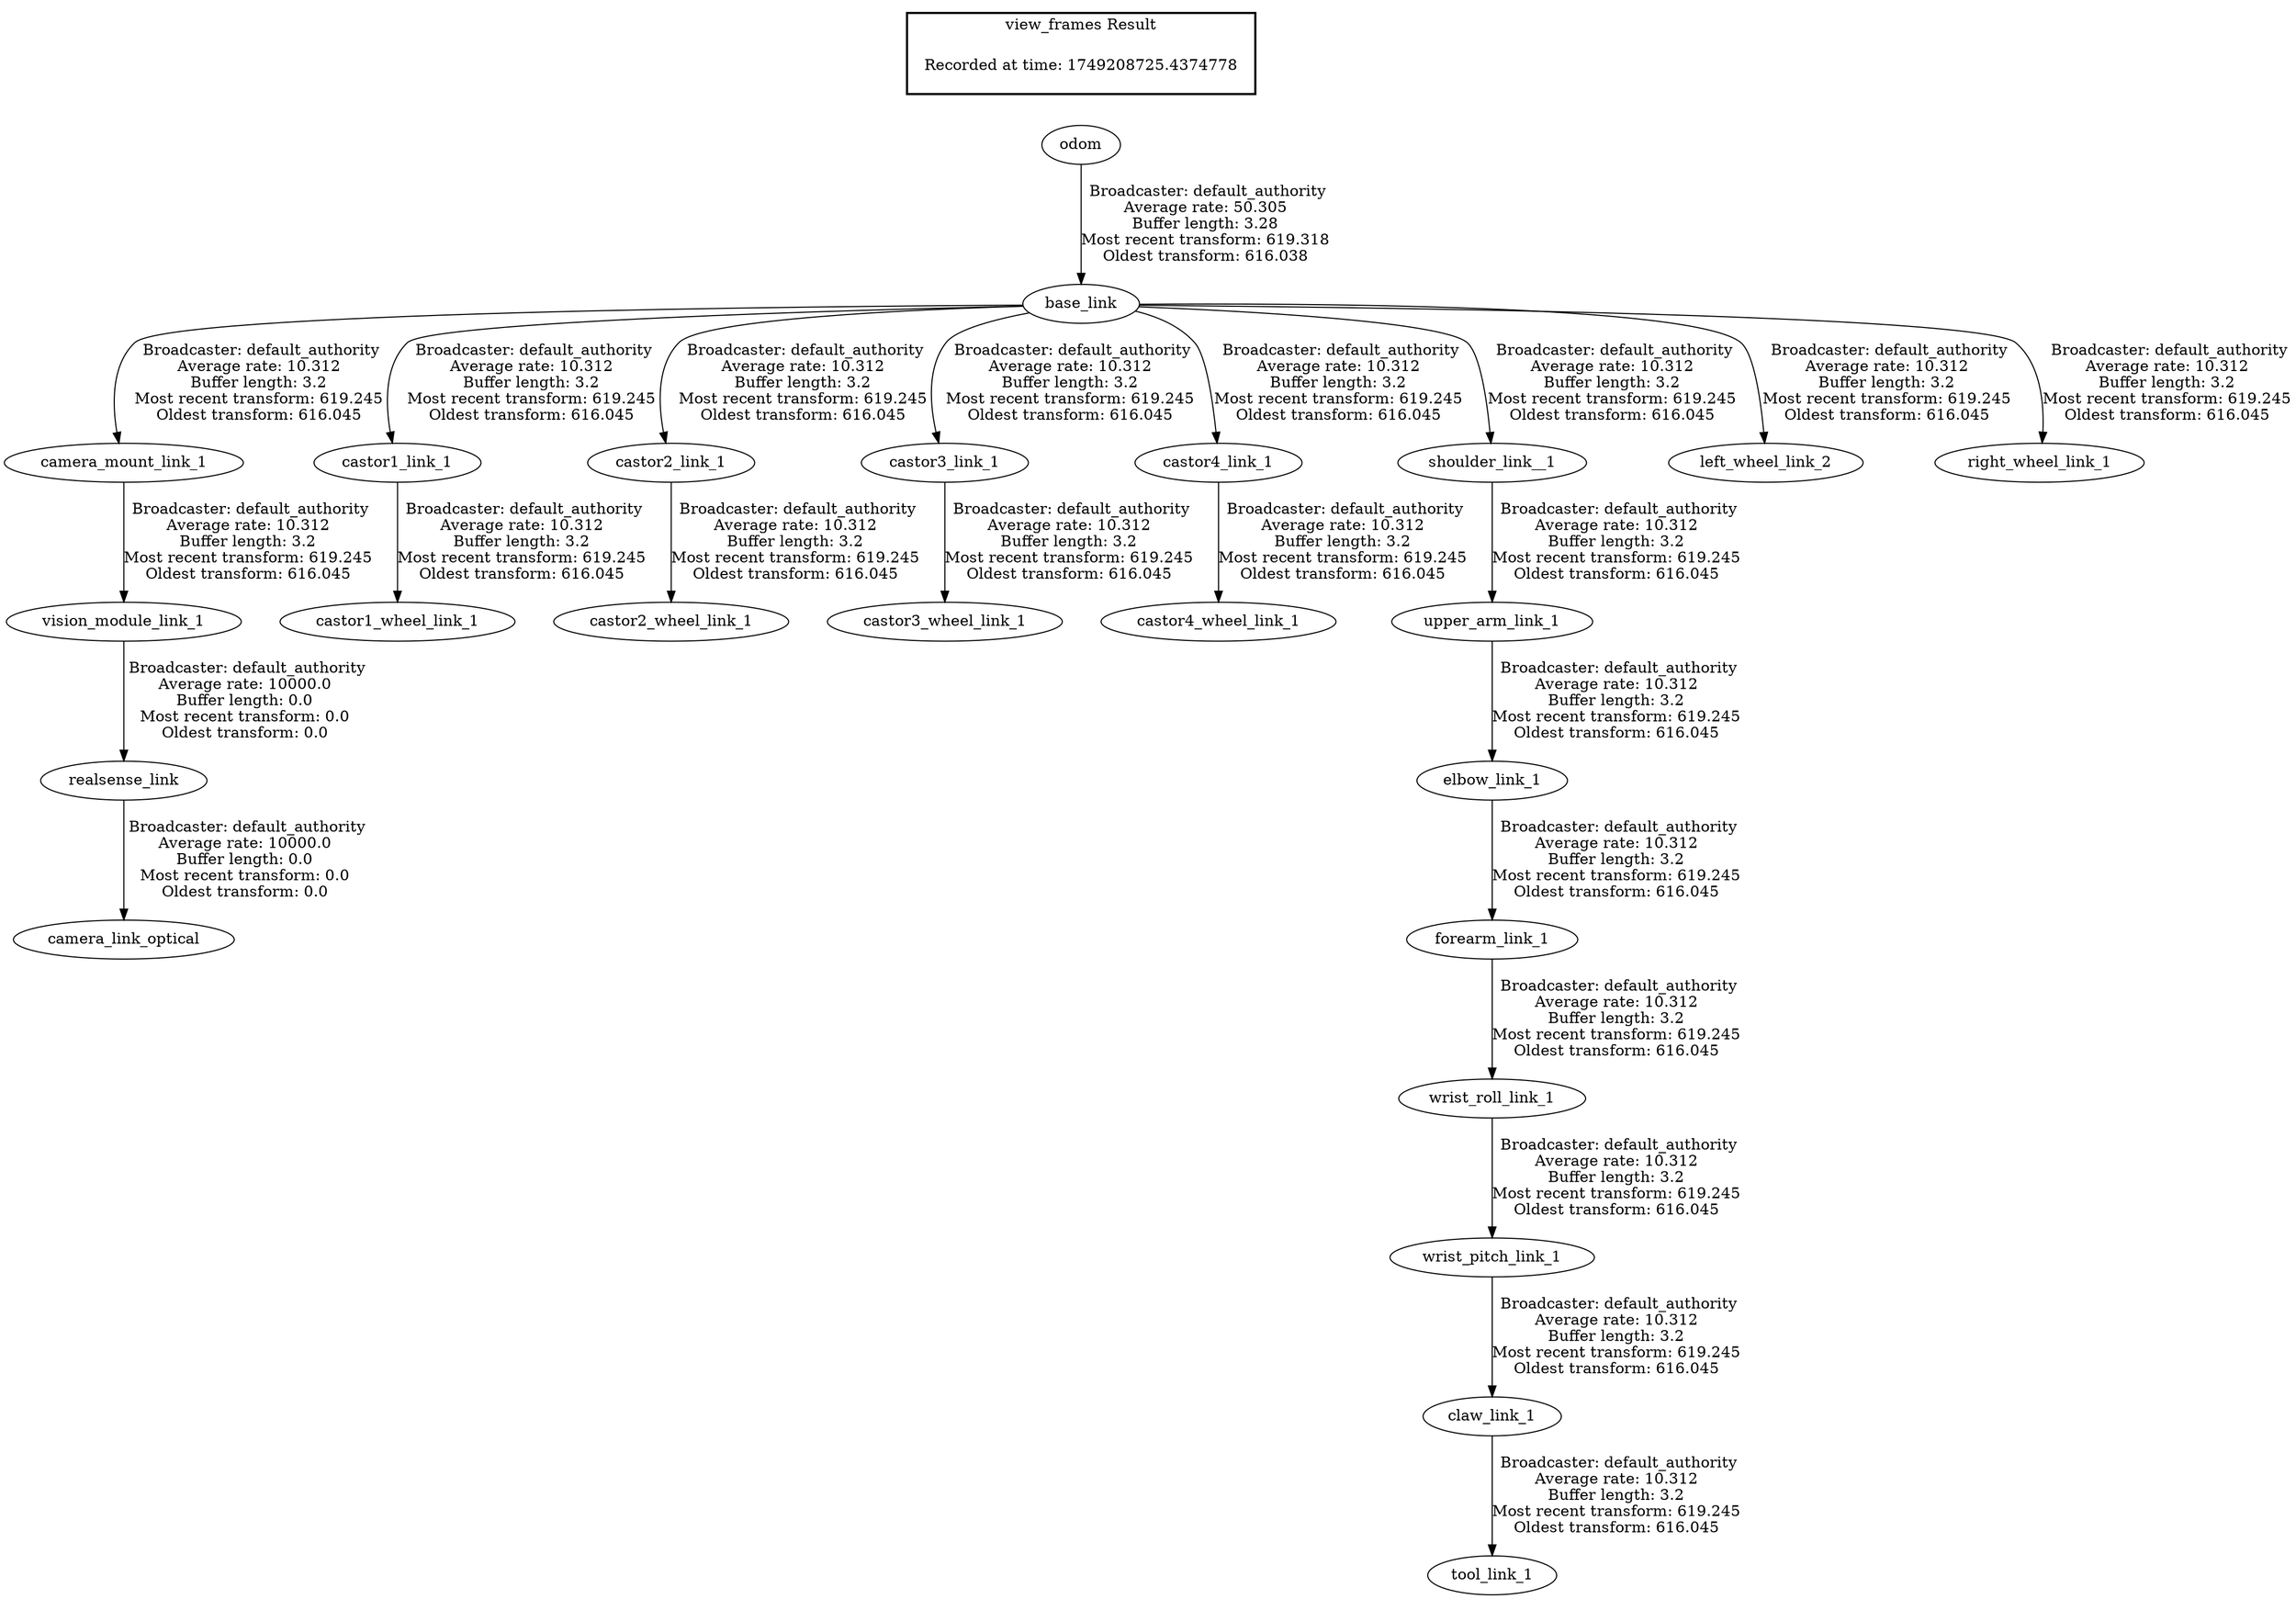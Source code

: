 digraph G {
"odom" -> "base_link"[label=" Broadcaster: default_authority\nAverage rate: 50.305\nBuffer length: 3.28\nMost recent transform: 619.318\nOldest transform: 616.038\n"];
"realsense_link" -> "camera_link_optical"[label=" Broadcaster: default_authority\nAverage rate: 10000.0\nBuffer length: 0.0\nMost recent transform: 0.0\nOldest transform: 0.0\n"];
"vision_module_link_1" -> "realsense_link"[label=" Broadcaster: default_authority\nAverage rate: 10000.0\nBuffer length: 0.0\nMost recent transform: 0.0\nOldest transform: 0.0\n"];
"camera_mount_link_1" -> "vision_module_link_1"[label=" Broadcaster: default_authority\nAverage rate: 10.312\nBuffer length: 3.2\nMost recent transform: 619.245\nOldest transform: 616.045\n"];
"base_link" -> "camera_mount_link_1"[label=" Broadcaster: default_authority\nAverage rate: 10.312\nBuffer length: 3.2\nMost recent transform: 619.245\nOldest transform: 616.045\n"];
"base_link" -> "castor1_link_1"[label=" Broadcaster: default_authority\nAverage rate: 10.312\nBuffer length: 3.2\nMost recent transform: 619.245\nOldest transform: 616.045\n"];
"castor1_link_1" -> "castor1_wheel_link_1"[label=" Broadcaster: default_authority\nAverage rate: 10.312\nBuffer length: 3.2\nMost recent transform: 619.245\nOldest transform: 616.045\n"];
"base_link" -> "castor2_link_1"[label=" Broadcaster: default_authority\nAverage rate: 10.312\nBuffer length: 3.2\nMost recent transform: 619.245\nOldest transform: 616.045\n"];
"castor2_link_1" -> "castor2_wheel_link_1"[label=" Broadcaster: default_authority\nAverage rate: 10.312\nBuffer length: 3.2\nMost recent transform: 619.245\nOldest transform: 616.045\n"];
"castor3_link_1" -> "castor3_wheel_link_1"[label=" Broadcaster: default_authority\nAverage rate: 10.312\nBuffer length: 3.2\nMost recent transform: 619.245\nOldest transform: 616.045\n"];
"base_link" -> "castor3_link_1"[label=" Broadcaster: default_authority\nAverage rate: 10.312\nBuffer length: 3.2\nMost recent transform: 619.245\nOldest transform: 616.045\n"];
"base_link" -> "castor4_link_1"[label=" Broadcaster: default_authority\nAverage rate: 10.312\nBuffer length: 3.2\nMost recent transform: 619.245\nOldest transform: 616.045\n"];
"castor4_link_1" -> "castor4_wheel_link_1"[label=" Broadcaster: default_authority\nAverage rate: 10.312\nBuffer length: 3.2\nMost recent transform: 619.245\nOldest transform: 616.045\n"];
"upper_arm_link_1" -> "elbow_link_1"[label=" Broadcaster: default_authority\nAverage rate: 10.312\nBuffer length: 3.2\nMost recent transform: 619.245\nOldest transform: 616.045\n"];
"shoulder_link__1" -> "upper_arm_link_1"[label=" Broadcaster: default_authority\nAverage rate: 10.312\nBuffer length: 3.2\nMost recent transform: 619.245\nOldest transform: 616.045\n"];
"elbow_link_1" -> "forearm_link_1"[label=" Broadcaster: default_authority\nAverage rate: 10.312\nBuffer length: 3.2\nMost recent transform: 619.245\nOldest transform: 616.045\n"];
"wrist_pitch_link_1" -> "claw_link_1"[label=" Broadcaster: default_authority\nAverage rate: 10.312\nBuffer length: 3.2\nMost recent transform: 619.245\nOldest transform: 616.045\n"];
"wrist_roll_link_1" -> "wrist_pitch_link_1"[label=" Broadcaster: default_authority\nAverage rate: 10.312\nBuffer length: 3.2\nMost recent transform: 619.245\nOldest transform: 616.045\n"];
"base_link" -> "left_wheel_link_2"[label=" Broadcaster: default_authority\nAverage rate: 10.312\nBuffer length: 3.2\nMost recent transform: 619.245\nOldest transform: 616.045\n"];
"base_link" -> "right_wheel_link_1"[label=" Broadcaster: default_authority\nAverage rate: 10.312\nBuffer length: 3.2\nMost recent transform: 619.245\nOldest transform: 616.045\n"];
"base_link" -> "shoulder_link__1"[label=" Broadcaster: default_authority\nAverage rate: 10.312\nBuffer length: 3.2\nMost recent transform: 619.245\nOldest transform: 616.045\n"];
"claw_link_1" -> "tool_link_1"[label=" Broadcaster: default_authority\nAverage rate: 10.312\nBuffer length: 3.2\nMost recent transform: 619.245\nOldest transform: 616.045\n"];
"forearm_link_1" -> "wrist_roll_link_1"[label=" Broadcaster: default_authority\nAverage rate: 10.312\nBuffer length: 3.2\nMost recent transform: 619.245\nOldest transform: 616.045\n"];
edge [style=invis];
 subgraph cluster_legend { style=bold; color=black; label ="view_frames Result";
"Recorded at time: 1749208725.4374778"[ shape=plaintext ] ;
}->"odom";
}